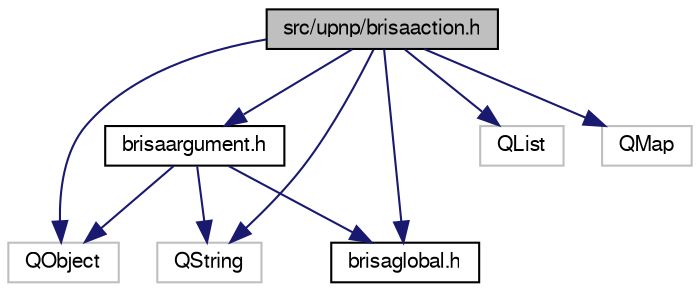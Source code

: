 digraph G
{
  bgcolor="transparent";
  edge [fontname="FreeSans",fontsize="10",labelfontname="FreeSans",labelfontsize="10"];
  node [fontname="FreeSans",fontsize="10",shape=record];
  Node1 [label="src/upnp/brisaaction.h",height=0.2,width=0.4,color="black", fillcolor="grey75", style="filled" fontcolor="black"];
  Node1 -> Node2 [color="midnightblue",fontsize="10",style="solid"];
  Node2 [label="brisaargument.h",height=0.2,width=0.4,color="black",URL="$brisaargument_8h.html"];
  Node2 -> Node3 [color="midnightblue",fontsize="10",style="solid"];
  Node3 [label="QObject",height=0.2,width=0.4,color="grey75"];
  Node2 -> Node4 [color="midnightblue",fontsize="10",style="solid"];
  Node4 [label="QString",height=0.2,width=0.4,color="grey75"];
  Node2 -> Node5 [color="midnightblue",fontsize="10",style="solid"];
  Node5 [label="brisaglobal.h",height=0.2,width=0.4,color="black",URL="$brisaglobal_8h.html"];
  Node1 -> Node5 [color="midnightblue",fontsize="10",style="solid"];
  Node1 -> Node4 [color="midnightblue",fontsize="10",style="solid"];
  Node1 -> Node6 [color="midnightblue",fontsize="10",style="solid"];
  Node6 [label="QList",height=0.2,width=0.4,color="grey75"];
  Node1 -> Node7 [color="midnightblue",fontsize="10",style="solid"];
  Node7 [label="QMap",height=0.2,width=0.4,color="grey75"];
  Node1 -> Node3 [color="midnightblue",fontsize="10",style="solid"];
}
